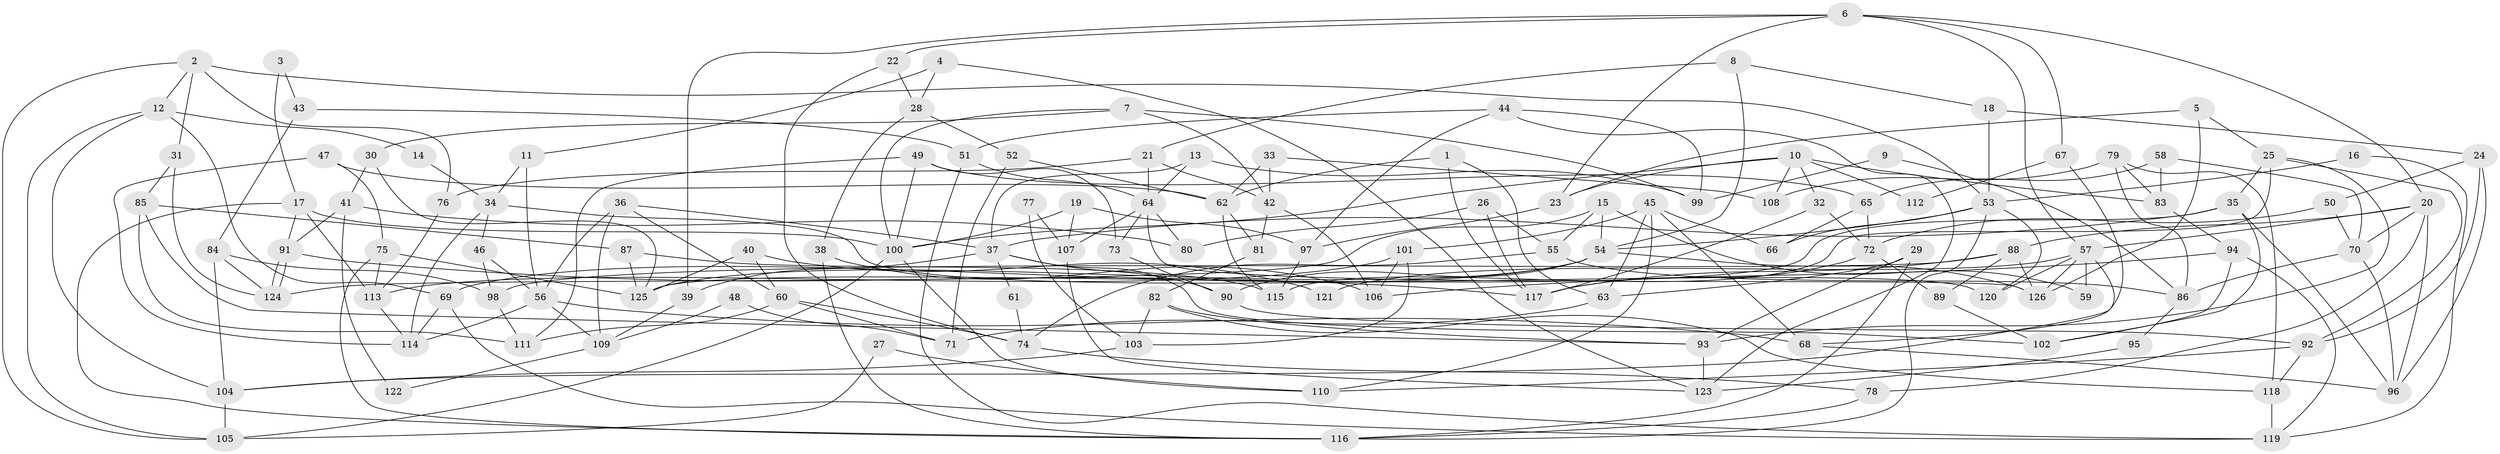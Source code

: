 // coarse degree distribution, {7: 0.11764705882352941, 2: 0.10588235294117647, 5: 0.21176470588235294, 6: 0.10588235294117647, 10: 0.011764705882352941, 9: 0.011764705882352941, 8: 0.07058823529411765, 4: 0.21176470588235294, 3: 0.15294117647058825}
// Generated by graph-tools (version 1.1) at 2025/41/03/06/25 10:41:57]
// undirected, 126 vertices, 252 edges
graph export_dot {
graph [start="1"]
  node [color=gray90,style=filled];
  1;
  2;
  3;
  4;
  5;
  6;
  7;
  8;
  9;
  10;
  11;
  12;
  13;
  14;
  15;
  16;
  17;
  18;
  19;
  20;
  21;
  22;
  23;
  24;
  25;
  26;
  27;
  28;
  29;
  30;
  31;
  32;
  33;
  34;
  35;
  36;
  37;
  38;
  39;
  40;
  41;
  42;
  43;
  44;
  45;
  46;
  47;
  48;
  49;
  50;
  51;
  52;
  53;
  54;
  55;
  56;
  57;
  58;
  59;
  60;
  61;
  62;
  63;
  64;
  65;
  66;
  67;
  68;
  69;
  70;
  71;
  72;
  73;
  74;
  75;
  76;
  77;
  78;
  79;
  80;
  81;
  82;
  83;
  84;
  85;
  86;
  87;
  88;
  89;
  90;
  91;
  92;
  93;
  94;
  95;
  96;
  97;
  98;
  99;
  100;
  101;
  102;
  103;
  104;
  105;
  106;
  107;
  108;
  109;
  110;
  111;
  112;
  113;
  114;
  115;
  116;
  117;
  118;
  119;
  120;
  121;
  122;
  123;
  124;
  125;
  126;
  1 -- 62;
  1 -- 117;
  1 -- 63;
  2 -- 53;
  2 -- 12;
  2 -- 31;
  2 -- 76;
  2 -- 105;
  3 -- 17;
  3 -- 43;
  4 -- 123;
  4 -- 11;
  4 -- 28;
  5 -- 126;
  5 -- 25;
  5 -- 23;
  6 -- 20;
  6 -- 57;
  6 -- 22;
  6 -- 23;
  6 -- 39;
  6 -- 67;
  7 -- 30;
  7 -- 100;
  7 -- 42;
  7 -- 99;
  8 -- 54;
  8 -- 21;
  8 -- 18;
  9 -- 99;
  9 -- 86;
  10 -- 23;
  10 -- 83;
  10 -- 32;
  10 -- 100;
  10 -- 108;
  10 -- 112;
  11 -- 56;
  11 -- 34;
  12 -- 69;
  12 -- 105;
  12 -- 14;
  12 -- 104;
  13 -- 99;
  13 -- 64;
  13 -- 37;
  14 -- 34;
  15 -- 55;
  15 -- 54;
  15 -- 59;
  15 -- 124;
  16 -- 53;
  16 -- 119;
  17 -- 116;
  17 -- 100;
  17 -- 91;
  17 -- 113;
  18 -- 53;
  18 -- 24;
  19 -- 97;
  19 -- 100;
  19 -- 107;
  20 -- 57;
  20 -- 88;
  20 -- 70;
  20 -- 78;
  20 -- 96;
  21 -- 76;
  21 -- 64;
  21 -- 42;
  22 -- 74;
  22 -- 28;
  23 -- 97;
  24 -- 96;
  24 -- 50;
  24 -- 92;
  25 -- 35;
  25 -- 92;
  25 -- 93;
  25 -- 115;
  26 -- 55;
  26 -- 117;
  26 -- 80;
  27 -- 105;
  27 -- 110;
  28 -- 38;
  28 -- 52;
  29 -- 63;
  29 -- 93;
  29 -- 116;
  30 -- 125;
  30 -- 41;
  31 -- 124;
  31 -- 85;
  32 -- 117;
  32 -- 72;
  33 -- 42;
  33 -- 62;
  33 -- 108;
  34 -- 46;
  34 -- 120;
  34 -- 114;
  35 -- 102;
  35 -- 37;
  35 -- 96;
  35 -- 125;
  36 -- 60;
  36 -- 109;
  36 -- 37;
  36 -- 56;
  37 -- 39;
  37 -- 61;
  37 -- 90;
  37 -- 102;
  38 -- 106;
  38 -- 116;
  39 -- 109;
  40 -- 125;
  40 -- 60;
  40 -- 121;
  41 -- 80;
  41 -- 91;
  41 -- 122;
  42 -- 81;
  42 -- 106;
  43 -- 51;
  43 -- 84;
  44 -- 97;
  44 -- 123;
  44 -- 51;
  44 -- 99;
  45 -- 68;
  45 -- 66;
  45 -- 63;
  45 -- 101;
  45 -- 110;
  46 -- 56;
  46 -- 98;
  47 -- 114;
  47 -- 75;
  47 -- 62;
  48 -- 109;
  48 -- 71;
  49 -- 111;
  49 -- 100;
  49 -- 65;
  49 -- 73;
  50 -- 70;
  50 -- 72;
  51 -- 119;
  51 -- 64;
  52 -- 62;
  52 -- 71;
  53 -- 54;
  53 -- 116;
  53 -- 66;
  53 -- 120;
  54 -- 125;
  54 -- 90;
  54 -- 69;
  54 -- 126;
  55 -- 86;
  55 -- 74;
  56 -- 114;
  56 -- 68;
  56 -- 109;
  57 -- 126;
  57 -- 104;
  57 -- 59;
  57 -- 120;
  57 -- 121;
  58 -- 70;
  58 -- 65;
  58 -- 83;
  60 -- 111;
  60 -- 71;
  60 -- 74;
  61 -- 74;
  62 -- 115;
  62 -- 81;
  63 -- 71;
  64 -- 73;
  64 -- 80;
  64 -- 107;
  64 -- 126;
  65 -- 72;
  65 -- 66;
  67 -- 68;
  67 -- 112;
  68 -- 96;
  69 -- 114;
  69 -- 119;
  70 -- 96;
  70 -- 86;
  72 -- 89;
  72 -- 117;
  73 -- 90;
  74 -- 78;
  75 -- 113;
  75 -- 116;
  75 -- 125;
  76 -- 113;
  77 -- 103;
  77 -- 107;
  78 -- 116;
  79 -- 108;
  79 -- 83;
  79 -- 86;
  79 -- 118;
  81 -- 82;
  82 -- 118;
  82 -- 93;
  82 -- 103;
  83 -- 94;
  84 -- 104;
  84 -- 124;
  84 -- 98;
  85 -- 93;
  85 -- 87;
  85 -- 111;
  86 -- 95;
  87 -- 125;
  87 -- 115;
  88 -- 117;
  88 -- 126;
  88 -- 89;
  88 -- 98;
  89 -- 102;
  90 -- 92;
  91 -- 124;
  91 -- 124;
  91 -- 117;
  92 -- 110;
  92 -- 118;
  93 -- 123;
  94 -- 119;
  94 -- 102;
  94 -- 106;
  95 -- 123;
  97 -- 115;
  98 -- 111;
  100 -- 105;
  100 -- 110;
  101 -- 106;
  101 -- 103;
  101 -- 113;
  103 -- 104;
  104 -- 105;
  107 -- 123;
  109 -- 122;
  113 -- 114;
  118 -- 119;
}
